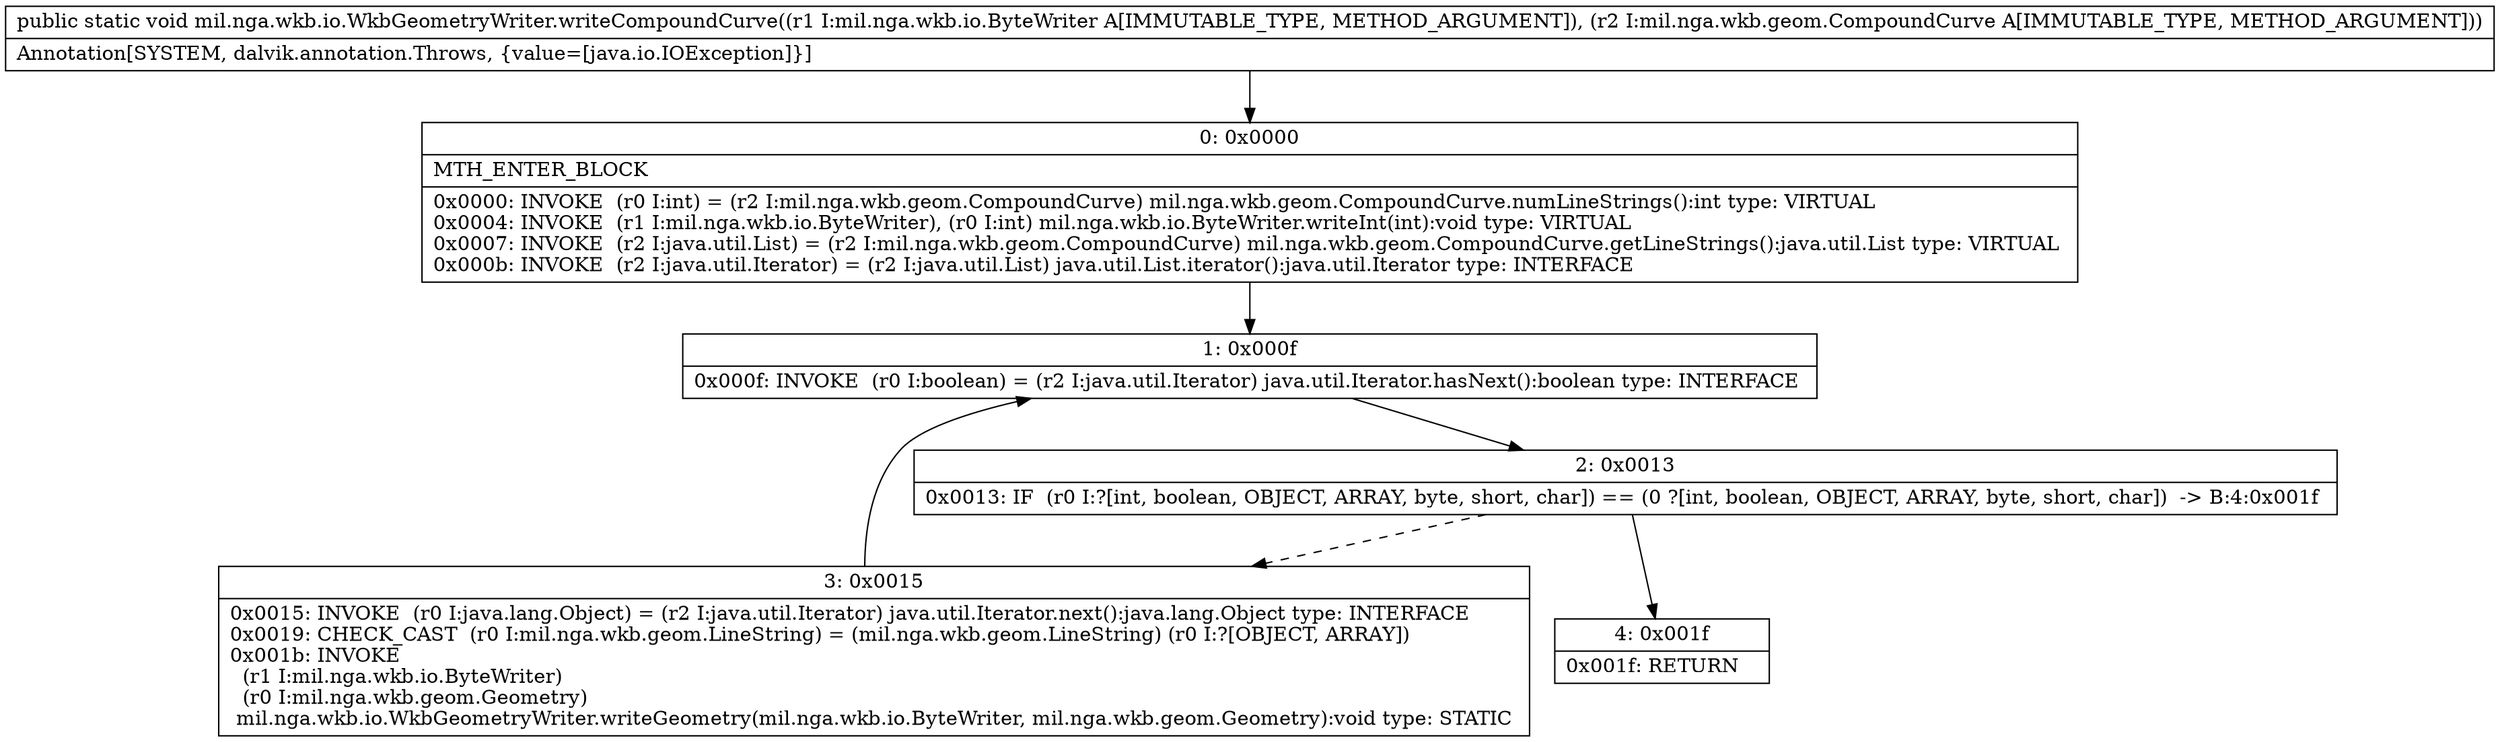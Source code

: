 digraph "CFG formil.nga.wkb.io.WkbGeometryWriter.writeCompoundCurve(Lmil\/nga\/wkb\/io\/ByteWriter;Lmil\/nga\/wkb\/geom\/CompoundCurve;)V" {
Node_0 [shape=record,label="{0\:\ 0x0000|MTH_ENTER_BLOCK\l|0x0000: INVOKE  (r0 I:int) = (r2 I:mil.nga.wkb.geom.CompoundCurve) mil.nga.wkb.geom.CompoundCurve.numLineStrings():int type: VIRTUAL \l0x0004: INVOKE  (r1 I:mil.nga.wkb.io.ByteWriter), (r0 I:int) mil.nga.wkb.io.ByteWriter.writeInt(int):void type: VIRTUAL \l0x0007: INVOKE  (r2 I:java.util.List) = (r2 I:mil.nga.wkb.geom.CompoundCurve) mil.nga.wkb.geom.CompoundCurve.getLineStrings():java.util.List type: VIRTUAL \l0x000b: INVOKE  (r2 I:java.util.Iterator) = (r2 I:java.util.List) java.util.List.iterator():java.util.Iterator type: INTERFACE \l}"];
Node_1 [shape=record,label="{1\:\ 0x000f|0x000f: INVOKE  (r0 I:boolean) = (r2 I:java.util.Iterator) java.util.Iterator.hasNext():boolean type: INTERFACE \l}"];
Node_2 [shape=record,label="{2\:\ 0x0013|0x0013: IF  (r0 I:?[int, boolean, OBJECT, ARRAY, byte, short, char]) == (0 ?[int, boolean, OBJECT, ARRAY, byte, short, char])  \-\> B:4:0x001f \l}"];
Node_3 [shape=record,label="{3\:\ 0x0015|0x0015: INVOKE  (r0 I:java.lang.Object) = (r2 I:java.util.Iterator) java.util.Iterator.next():java.lang.Object type: INTERFACE \l0x0019: CHECK_CAST  (r0 I:mil.nga.wkb.geom.LineString) = (mil.nga.wkb.geom.LineString) (r0 I:?[OBJECT, ARRAY]) \l0x001b: INVOKE  \l  (r1 I:mil.nga.wkb.io.ByteWriter)\l  (r0 I:mil.nga.wkb.geom.Geometry)\l mil.nga.wkb.io.WkbGeometryWriter.writeGeometry(mil.nga.wkb.io.ByteWriter, mil.nga.wkb.geom.Geometry):void type: STATIC \l}"];
Node_4 [shape=record,label="{4\:\ 0x001f|0x001f: RETURN   \l}"];
MethodNode[shape=record,label="{public static void mil.nga.wkb.io.WkbGeometryWriter.writeCompoundCurve((r1 I:mil.nga.wkb.io.ByteWriter A[IMMUTABLE_TYPE, METHOD_ARGUMENT]), (r2 I:mil.nga.wkb.geom.CompoundCurve A[IMMUTABLE_TYPE, METHOD_ARGUMENT]))  | Annotation[SYSTEM, dalvik.annotation.Throws, \{value=[java.io.IOException]\}]\l}"];
MethodNode -> Node_0;
Node_0 -> Node_1;
Node_1 -> Node_2;
Node_2 -> Node_3[style=dashed];
Node_2 -> Node_4;
Node_3 -> Node_1;
}

